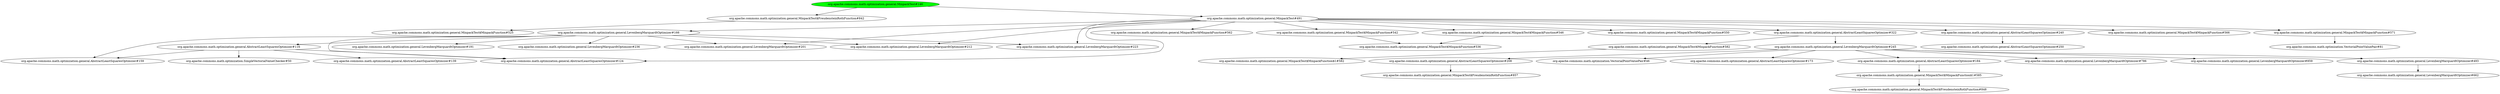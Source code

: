 digraph "cg/org.apache.commons.math.optimization.general.MinpackTest#146"
{
	"org.apache.commons.math.optimization.general.MinpackTest#146" [style=filled,fillcolor=green];
	"org.apache.commons.math.optimization.general.MinpackTest#146" -> "org.apache.commons.math.optimization.general.MinpackTest$FreudensteinRothFunction#842";
	"org.apache.commons.math.optimization.general.MinpackTest$FreudensteinRothFunction#842" -> "org.apache.commons.math.optimization.general.MinpackTest$MinpackFunction#525";
	"org.apache.commons.math.optimization.general.MinpackTest#146" -> "org.apache.commons.math.optimization.general.MinpackTest#491";
	"org.apache.commons.math.optimization.general.MinpackTest#491" -> "org.apache.commons.math.optimization.general.LevenbergMarquardtOptimizer#166";
	"org.apache.commons.math.optimization.general.LevenbergMarquardtOptimizer#166" -> "org.apache.commons.math.optimization.general.AbstractLeastSquaresOptimizer#116";
	"org.apache.commons.math.optimization.general.AbstractLeastSquaresOptimizer#116" -> "org.apache.commons.math.optimization.SimpleVectorialValueChecker#50";
	"org.apache.commons.math.optimization.general.AbstractLeastSquaresOptimizer#116" -> "org.apache.commons.math.optimization.general.AbstractLeastSquaresOptimizer#159";
	"org.apache.commons.math.optimization.general.AbstractLeastSquaresOptimizer#116" -> "org.apache.commons.math.optimization.general.AbstractLeastSquaresOptimizer#124";
	"org.apache.commons.math.optimization.general.AbstractLeastSquaresOptimizer#116" -> "org.apache.commons.math.optimization.general.AbstractLeastSquaresOptimizer#139";
	"org.apache.commons.math.optimization.general.LevenbergMarquardtOptimizer#166" -> "org.apache.commons.math.optimization.general.AbstractLeastSquaresOptimizer#124";
	"org.apache.commons.math.optimization.general.LevenbergMarquardtOptimizer#166" -> "org.apache.commons.math.optimization.general.AbstractLeastSquaresOptimizer#159";
	"org.apache.commons.math.optimization.general.LevenbergMarquardtOptimizer#166" -> "org.apache.commons.math.optimization.general.LevenbergMarquardtOptimizer#191";
	"org.apache.commons.math.optimization.general.LevenbergMarquardtOptimizer#166" -> "org.apache.commons.math.optimization.general.LevenbergMarquardtOptimizer#201";
	"org.apache.commons.math.optimization.general.LevenbergMarquardtOptimizer#166" -> "org.apache.commons.math.optimization.general.LevenbergMarquardtOptimizer#212";
	"org.apache.commons.math.optimization.general.LevenbergMarquardtOptimizer#166" -> "org.apache.commons.math.optimization.general.LevenbergMarquardtOptimizer#223";
	"org.apache.commons.math.optimization.general.LevenbergMarquardtOptimizer#166" -> "org.apache.commons.math.optimization.general.LevenbergMarquardtOptimizer#236";
	"org.apache.commons.math.optimization.general.MinpackTest#491" -> "org.apache.commons.math.optimization.general.MinpackTest$MinpackFunction#562";
	"org.apache.commons.math.optimization.general.MinpackTest#491" -> "org.apache.commons.math.optimization.general.AbstractLeastSquaresOptimizer#124";
	"org.apache.commons.math.optimization.general.MinpackTest#491" -> "org.apache.commons.math.optimization.general.LevenbergMarquardtOptimizer#201";
	"org.apache.commons.math.optimization.general.MinpackTest#491" -> "org.apache.commons.math.optimization.general.LevenbergMarquardtOptimizer#212";
	"org.apache.commons.math.optimization.general.MinpackTest#491" -> "org.apache.commons.math.optimization.general.LevenbergMarquardtOptimizer#223";
	"org.apache.commons.math.optimization.general.MinpackTest#491" -> "org.apache.commons.math.optimization.general.MinpackTest$MinpackFunction#542";
	"org.apache.commons.math.optimization.general.MinpackTest$MinpackFunction#542" -> "org.apache.commons.math.optimization.general.MinpackTest$MinpackFunction#536";
	"org.apache.commons.math.optimization.general.MinpackTest#491" -> "org.apache.commons.math.optimization.general.MinpackTest$MinpackFunction#546";
	"org.apache.commons.math.optimization.general.MinpackTest$MinpackFunction#546" -> "org.apache.commons.math.optimization.general.MinpackTest$MinpackFunction#536";
	"org.apache.commons.math.optimization.general.MinpackTest#491" -> "org.apache.commons.math.optimization.general.MinpackTest$MinpackFunction#550";
	"org.apache.commons.math.optimization.general.MinpackTest#491" -> "org.apache.commons.math.optimization.general.AbstractLeastSquaresOptimizer#322";
	"org.apache.commons.math.optimization.general.AbstractLeastSquaresOptimizer#322" -> "org.apache.commons.math.optimization.general.MinpackTest$MinpackFunction#582";
	"org.apache.commons.math.optimization.general.MinpackTest$MinpackFunction#582" -> "org.apache.commons.math.optimization.general.MinpackTest$MinpackFunction$1#582";
	"org.apache.commons.math.optimization.general.AbstractLeastSquaresOptimizer#322" -> "org.apache.commons.math.optimization.general.LevenbergMarquardtOptimizer#245";
	"org.apache.commons.math.optimization.general.LevenbergMarquardtOptimizer#245" -> "org.apache.commons.math.optimization.general.AbstractLeastSquaresOptimizer#208";
	"org.apache.commons.math.optimization.general.AbstractLeastSquaresOptimizer#208" -> "org.apache.commons.math.optimization.general.MinpackTest$FreudensteinRothFunction#857";
	"org.apache.commons.math.optimization.general.LevenbergMarquardtOptimizer#245" -> "org.apache.commons.math.optimization.VectorialPointValuePair#46";
	"org.apache.commons.math.optimization.general.LevenbergMarquardtOptimizer#245" -> "org.apache.commons.math.optimization.general.AbstractLeastSquaresOptimizer#173";
	"org.apache.commons.math.optimization.general.LevenbergMarquardtOptimizer#245" -> "org.apache.commons.math.optimization.general.AbstractLeastSquaresOptimizer#184";
	"org.apache.commons.math.optimization.general.AbstractLeastSquaresOptimizer#184" -> "org.apache.commons.math.optimization.general.MinpackTest$MinpackFunction$1#585";
	"org.apache.commons.math.optimization.general.MinpackTest$MinpackFunction$1#585" -> "org.apache.commons.math.optimization.general.MinpackTest$FreudensteinRothFunction#848";
	"org.apache.commons.math.optimization.general.LevenbergMarquardtOptimizer#245" -> "org.apache.commons.math.optimization.general.LevenbergMarquardtOptimizer#786";
	"org.apache.commons.math.optimization.general.LevenbergMarquardtOptimizer#245" -> "org.apache.commons.math.optimization.general.LevenbergMarquardtOptimizer#859";
	"org.apache.commons.math.optimization.general.LevenbergMarquardtOptimizer#245" -> "org.apache.commons.math.optimization.general.LevenbergMarquardtOptimizer#493";
	"org.apache.commons.math.optimization.general.LevenbergMarquardtOptimizer#493" -> "org.apache.commons.math.optimization.general.LevenbergMarquardtOptimizer#662";
	"org.apache.commons.math.optimization.general.MinpackTest#491" -> "org.apache.commons.math.optimization.general.AbstractLeastSquaresOptimizer#240";
	"org.apache.commons.math.optimization.general.AbstractLeastSquaresOptimizer#240" -> "org.apache.commons.math.optimization.general.AbstractLeastSquaresOptimizer#250";
	"org.apache.commons.math.optimization.general.MinpackTest#491" -> "org.apache.commons.math.optimization.general.MinpackTest$MinpackFunction#566";
	"org.apache.commons.math.optimization.general.MinpackTest#491" -> "org.apache.commons.math.optimization.general.MinpackTest$MinpackFunction#571";
	"org.apache.commons.math.optimization.general.MinpackTest$MinpackFunction#571" -> "org.apache.commons.math.optimization.VectorialPointValuePair#81";
}
